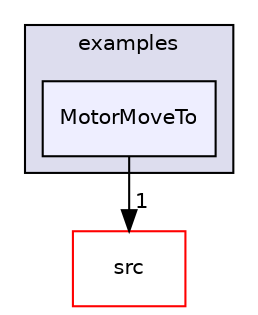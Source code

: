 digraph "examples/MotorMoveTo" {
  compound=true
  node [ fontsize="10", fontname="Helvetica"];
  edge [ labelfontsize="10", labelfontname="Helvetica"];
  subgraph clusterdir_d28a4824dc47e487b107a5db32ef43c4 {
    graph [ bgcolor="#ddddee", pencolor="black", label="examples" fontname="Helvetica", fontsize="10", URL="dir_d28a4824dc47e487b107a5db32ef43c4.html"]
  dir_ad09cf68b66f87d5fd797d1b5d8c3622 [shape=box, label="MotorMoveTo", style="filled", fillcolor="#eeeeff", pencolor="black", URL="dir_ad09cf68b66f87d5fd797d1b5d8c3622.html"];
  }
  dir_68267d1309a1af8e8297ef4c3efbcdba [shape=box label="src" fillcolor="white" style="filled" color="red" URL="dir_68267d1309a1af8e8297ef4c3efbcdba.html"];
  dir_ad09cf68b66f87d5fd797d1b5d8c3622->dir_68267d1309a1af8e8297ef4c3efbcdba [headlabel="1", labeldistance=1.5 headhref="dir_000006_000013.html"];
}
